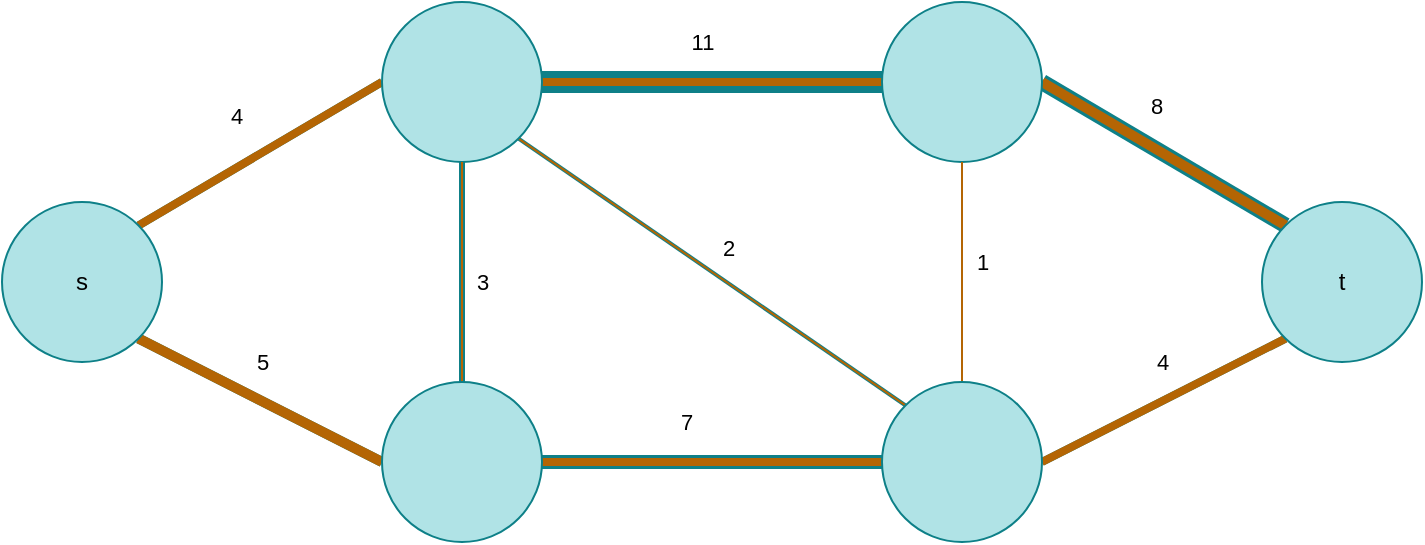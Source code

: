 <mxfile version="22.0.3" type="device">
  <diagram name="Page-1" id="T056iehUaS95CJMh_BP8">
    <mxGraphModel dx="978" dy="606" grid="1" gridSize="10" guides="1" tooltips="1" connect="1" arrows="1" fold="1" page="1" pageScale="1" pageWidth="850" pageHeight="1100" math="0" shadow="0">
      <root>
        <mxCell id="0" />
        <mxCell id="1" parent="0" />
        <mxCell id="PDTK7J7_7vNrOHm4Lep4-7" style="rounded=0;orthogonalLoop=1;jettySize=auto;html=1;entryX=0;entryY=0.5;entryDx=0;entryDy=0;fillColor=#b0e3e6;strokeColor=#0e8088;strokeWidth=4;exitX=1;exitY=0;exitDx=0;exitDy=0;endArrow=none;endFill=0;" parent="1" source="PDTK7J7_7vNrOHm4Lep4-1" target="PDTK7J7_7vNrOHm4Lep4-2" edge="1">
          <mxGeometry relative="1" as="geometry" />
        </mxCell>
        <mxCell id="PDTK7J7_7vNrOHm4Lep4-16" value="4" style="edgeLabel;html=1;align=center;verticalAlign=middle;resizable=0;points=[];" parent="PDTK7J7_7vNrOHm4Lep4-7" vertex="1" connectable="0">
          <mxGeometry x="-0.115" y="2" relative="1" as="geometry">
            <mxPoint x="-4" y="-22" as="offset" />
          </mxGeometry>
        </mxCell>
        <mxCell id="PDTK7J7_7vNrOHm4Lep4-8" style="rounded=0;orthogonalLoop=1;jettySize=auto;html=1;exitX=1;exitY=1;exitDx=0;exitDy=0;entryX=0;entryY=0.5;entryDx=0;entryDy=0;fillColor=#b0e3e6;strokeColor=#0e8088;strokeWidth=5;endArrow=none;endFill=0;" parent="1" source="PDTK7J7_7vNrOHm4Lep4-1" target="PDTK7J7_7vNrOHm4Lep4-3" edge="1">
          <mxGeometry relative="1" as="geometry" />
        </mxCell>
        <mxCell id="PDTK7J7_7vNrOHm4Lep4-17" value="5" style="edgeLabel;html=1;align=center;verticalAlign=middle;resizable=0;points=[];" parent="PDTK7J7_7vNrOHm4Lep4-8" vertex="1" connectable="0">
          <mxGeometry x="-0.121" y="-2" relative="1" as="geometry">
            <mxPoint x="9" y="-17" as="offset" />
          </mxGeometry>
        </mxCell>
        <mxCell id="7TlkkxIWEXhtqGjQbkQW-2" style="rounded=0;orthogonalLoop=1;jettySize=auto;html=1;exitX=1;exitY=0;exitDx=0;exitDy=0;entryX=0;entryY=0.5;entryDx=0;entryDy=0;strokeWidth=4;fillColor=#fad7ac;strokeColor=#b46504;endArrow=none;endFill=0;" parent="1" source="PDTK7J7_7vNrOHm4Lep4-1" target="PDTK7J7_7vNrOHm4Lep4-2" edge="1">
          <mxGeometry relative="1" as="geometry" />
        </mxCell>
        <mxCell id="7TlkkxIWEXhtqGjQbkQW-5" style="rounded=0;orthogonalLoop=1;jettySize=auto;html=1;exitX=1;exitY=1;exitDx=0;exitDy=0;entryX=0;entryY=0.5;entryDx=0;entryDy=0;strokeWidth=5;fillColor=#fad7ac;strokeColor=#b46504;endArrow=none;endFill=0;" parent="1" source="PDTK7J7_7vNrOHm4Lep4-1" target="PDTK7J7_7vNrOHm4Lep4-3" edge="1">
          <mxGeometry relative="1" as="geometry" />
        </mxCell>
        <mxCell id="PDTK7J7_7vNrOHm4Lep4-1" value="s" style="ellipse;whiteSpace=wrap;html=1;aspect=fixed;fillColor=#b0e3e6;strokeColor=#0e8088;" parent="1" vertex="1">
          <mxGeometry x="60" y="210" width="80" height="80" as="geometry" />
        </mxCell>
        <mxCell id="PDTK7J7_7vNrOHm4Lep4-10" style="edgeStyle=orthogonalEdgeStyle;rounded=0;orthogonalLoop=1;jettySize=auto;html=1;exitX=1;exitY=0.5;exitDx=0;exitDy=0;entryX=0;entryY=0.5;entryDx=0;entryDy=0;fillColor=#b0e3e6;strokeColor=#0e8088;strokeWidth=11;endArrow=none;endFill=0;" parent="1" source="PDTK7J7_7vNrOHm4Lep4-2" target="PDTK7J7_7vNrOHm4Lep4-4" edge="1">
          <mxGeometry relative="1" as="geometry" />
        </mxCell>
        <mxCell id="PDTK7J7_7vNrOHm4Lep4-20" value="11" style="edgeLabel;html=1;align=center;verticalAlign=middle;resizable=0;points=[];" parent="PDTK7J7_7vNrOHm4Lep4-10" vertex="1" connectable="0">
          <mxGeometry x="0.188" y="1" relative="1" as="geometry">
            <mxPoint x="-21" y="-19" as="offset" />
          </mxGeometry>
        </mxCell>
        <mxCell id="PDTK7J7_7vNrOHm4Lep4-13" style="rounded=0;orthogonalLoop=1;jettySize=auto;html=1;entryX=0;entryY=0;entryDx=0;entryDy=0;fillColor=#b0e3e6;strokeColor=#0e8088;strokeWidth=2;exitX=1;exitY=1;exitDx=0;exitDy=0;endArrow=none;endFill=0;" parent="1" source="PDTK7J7_7vNrOHm4Lep4-2" target="PDTK7J7_7vNrOHm4Lep4-5" edge="1">
          <mxGeometry relative="1" as="geometry" />
        </mxCell>
        <mxCell id="PDTK7J7_7vNrOHm4Lep4-19" value="2" style="edgeLabel;html=1;align=center;verticalAlign=middle;resizable=0;points=[];" parent="PDTK7J7_7vNrOHm4Lep4-13" vertex="1" connectable="0">
          <mxGeometry x="0.029" y="2" relative="1" as="geometry">
            <mxPoint x="4" y="-13" as="offset" />
          </mxGeometry>
        </mxCell>
        <mxCell id="7TlkkxIWEXhtqGjQbkQW-3" style="edgeStyle=orthogonalEdgeStyle;rounded=0;orthogonalLoop=1;jettySize=auto;html=1;strokeWidth=4;fillColor=#fad7ac;strokeColor=#b46504;endArrow=none;endFill=0;" parent="1" source="PDTK7J7_7vNrOHm4Lep4-2" target="PDTK7J7_7vNrOHm4Lep4-4" edge="1">
          <mxGeometry relative="1" as="geometry" />
        </mxCell>
        <mxCell id="7TlkkxIWEXhtqGjQbkQW-9" style="rounded=0;orthogonalLoop=1;jettySize=auto;html=1;exitX=1;exitY=1;exitDx=0;exitDy=0;entryX=0;entryY=0;entryDx=0;entryDy=0;fillColor=#fad7ac;strokeColor=#b46504;endArrow=none;endFill=0;" parent="1" source="PDTK7J7_7vNrOHm4Lep4-2" target="PDTK7J7_7vNrOHm4Lep4-5" edge="1">
          <mxGeometry relative="1" as="geometry" />
        </mxCell>
        <mxCell id="PDTK7J7_7vNrOHm4Lep4-2" value="" style="ellipse;whiteSpace=wrap;html=1;aspect=fixed;fillColor=#b0e3e6;strokeColor=#0e8088;" parent="1" vertex="1">
          <mxGeometry x="250" y="110" width="80" height="80" as="geometry" />
        </mxCell>
        <mxCell id="PDTK7J7_7vNrOHm4Lep4-9" style="edgeStyle=orthogonalEdgeStyle;rounded=0;orthogonalLoop=1;jettySize=auto;html=1;exitX=1;exitY=0.5;exitDx=0;exitDy=0;fillColor=#b0e3e6;strokeColor=#0e8088;strokeWidth=7;endArrow=none;endFill=0;" parent="1" source="PDTK7J7_7vNrOHm4Lep4-3" target="PDTK7J7_7vNrOHm4Lep4-5" edge="1">
          <mxGeometry relative="1" as="geometry" />
        </mxCell>
        <mxCell id="PDTK7J7_7vNrOHm4Lep4-21" value="7" style="edgeLabel;html=1;align=center;verticalAlign=middle;resizable=0;points=[];" parent="PDTK7J7_7vNrOHm4Lep4-9" vertex="1" connectable="0">
          <mxGeometry x="-0.153" y="2" relative="1" as="geometry">
            <mxPoint y="-18" as="offset" />
          </mxGeometry>
        </mxCell>
        <mxCell id="PDTK7J7_7vNrOHm4Lep4-11" style="edgeStyle=orthogonalEdgeStyle;rounded=0;orthogonalLoop=1;jettySize=auto;html=1;exitX=0.5;exitY=0;exitDx=0;exitDy=0;fillColor=#b0e3e6;strokeColor=#0e8088;strokeWidth=3;endArrow=none;endFill=0;" parent="1" source="PDTK7J7_7vNrOHm4Lep4-3" target="PDTK7J7_7vNrOHm4Lep4-2" edge="1">
          <mxGeometry relative="1" as="geometry" />
        </mxCell>
        <mxCell id="PDTK7J7_7vNrOHm4Lep4-18" value="3" style="edgeLabel;html=1;align=center;verticalAlign=middle;resizable=0;points=[];" parent="PDTK7J7_7vNrOHm4Lep4-11" vertex="1" connectable="0">
          <mxGeometry x="-0.127" y="4" relative="1" as="geometry">
            <mxPoint x="14" y="-2" as="offset" />
          </mxGeometry>
        </mxCell>
        <mxCell id="7TlkkxIWEXhtqGjQbkQW-6" style="edgeStyle=orthogonalEdgeStyle;rounded=0;orthogonalLoop=1;jettySize=auto;html=1;exitX=1;exitY=0.5;exitDx=0;exitDy=0;entryX=0;entryY=0.5;entryDx=0;entryDy=0;fillColor=#fad7ac;strokeColor=#b46504;strokeWidth=4;endArrow=none;endFill=0;" parent="1" source="PDTK7J7_7vNrOHm4Lep4-3" target="PDTK7J7_7vNrOHm4Lep4-5" edge="1">
          <mxGeometry relative="1" as="geometry" />
        </mxCell>
        <mxCell id="7TlkkxIWEXhtqGjQbkQW-8" style="edgeStyle=orthogonalEdgeStyle;rounded=0;orthogonalLoop=1;jettySize=auto;html=1;exitX=0.5;exitY=0;exitDx=0;exitDy=0;entryX=0.5;entryY=1;entryDx=0;entryDy=0;fillColor=#fad7ac;strokeColor=#b46504;endArrow=none;endFill=0;" parent="1" source="PDTK7J7_7vNrOHm4Lep4-3" target="PDTK7J7_7vNrOHm4Lep4-2" edge="1">
          <mxGeometry relative="1" as="geometry" />
        </mxCell>
        <mxCell id="PDTK7J7_7vNrOHm4Lep4-3" value="" style="ellipse;whiteSpace=wrap;html=1;aspect=fixed;fillColor=#b0e3e6;strokeColor=#0e8088;" parent="1" vertex="1">
          <mxGeometry x="250" y="300" width="80" height="80" as="geometry" />
        </mxCell>
        <mxCell id="PDTK7J7_7vNrOHm4Lep4-12" style="edgeStyle=orthogonalEdgeStyle;rounded=0;orthogonalLoop=1;jettySize=auto;html=1;fillColor=#b0e3e6;strokeColor=#0e8088;strokeWidth=1;exitX=0.5;exitY=0;exitDx=0;exitDy=0;entryX=0.5;entryY=1;entryDx=0;entryDy=0;endArrow=none;endFill=0;" parent="1" source="PDTK7J7_7vNrOHm4Lep4-5" target="PDTK7J7_7vNrOHm4Lep4-4" edge="1">
          <mxGeometry relative="1" as="geometry">
            <mxPoint x="570" y="200" as="targetPoint" />
          </mxGeometry>
        </mxCell>
        <mxCell id="7TlkkxIWEXhtqGjQbkQW-1" value="1" style="edgeLabel;html=1;align=center;verticalAlign=middle;resizable=0;points=[];" parent="PDTK7J7_7vNrOHm4Lep4-12" vertex="1" connectable="0">
          <mxGeometry x="-0.054" y="4" relative="1" as="geometry">
            <mxPoint x="14" y="-8" as="offset" />
          </mxGeometry>
        </mxCell>
        <mxCell id="PDTK7J7_7vNrOHm4Lep4-15" style="rounded=0;orthogonalLoop=1;jettySize=auto;html=1;entryX=0;entryY=0;entryDx=0;entryDy=0;fillColor=#b0e3e6;strokeColor=#0e8088;strokeWidth=8;exitX=1;exitY=0.5;exitDx=0;exitDy=0;endArrow=none;endFill=0;" parent="1" source="PDTK7J7_7vNrOHm4Lep4-4" target="PDTK7J7_7vNrOHm4Lep4-6" edge="1">
          <mxGeometry relative="1" as="geometry" />
        </mxCell>
        <mxCell id="PDTK7J7_7vNrOHm4Lep4-23" value="8" style="edgeLabel;html=1;align=center;verticalAlign=middle;resizable=0;points=[];" parent="PDTK7J7_7vNrOHm4Lep4-15" vertex="1" connectable="0">
          <mxGeometry x="-0.079" y="2" relative="1" as="geometry">
            <mxPoint y="-20" as="offset" />
          </mxGeometry>
        </mxCell>
        <mxCell id="7TlkkxIWEXhtqGjQbkQW-4" style="rounded=0;orthogonalLoop=1;jettySize=auto;html=1;exitX=1;exitY=0.5;exitDx=0;exitDy=0;entryX=0;entryY=0;entryDx=0;entryDy=0;strokeWidth=5;fillColor=#fad7ac;strokeColor=#b46504;endArrow=none;endFill=0;" parent="1" source="PDTK7J7_7vNrOHm4Lep4-4" target="PDTK7J7_7vNrOHm4Lep4-6" edge="1">
          <mxGeometry relative="1" as="geometry" />
        </mxCell>
        <mxCell id="PDTK7J7_7vNrOHm4Lep4-4" value="" style="ellipse;whiteSpace=wrap;html=1;aspect=fixed;fillColor=#b0e3e6;strokeColor=#0e8088;" parent="1" vertex="1">
          <mxGeometry x="500" y="110" width="80" height="80" as="geometry" />
        </mxCell>
        <mxCell id="PDTK7J7_7vNrOHm4Lep4-14" style="rounded=0;orthogonalLoop=1;jettySize=auto;html=1;exitX=1;exitY=0.5;exitDx=0;exitDy=0;entryX=0;entryY=1;entryDx=0;entryDy=0;fillColor=#b0e3e6;strokeColor=#0e8088;strokeWidth=4;endArrow=none;endFill=0;" parent="1" source="PDTK7J7_7vNrOHm4Lep4-5" target="PDTK7J7_7vNrOHm4Lep4-6" edge="1">
          <mxGeometry relative="1" as="geometry" />
        </mxCell>
        <mxCell id="PDTK7J7_7vNrOHm4Lep4-22" value="4" style="edgeLabel;html=1;align=center;verticalAlign=middle;resizable=0;points=[];" parent="PDTK7J7_7vNrOHm4Lep4-14" vertex="1" connectable="0">
          <mxGeometry x="0.048" y="-5" relative="1" as="geometry">
            <mxPoint x="-6" y="-22" as="offset" />
          </mxGeometry>
        </mxCell>
        <mxCell id="7TlkkxIWEXhtqGjQbkQW-7" style="rounded=0;orthogonalLoop=1;jettySize=auto;html=1;exitX=1;exitY=0.5;exitDx=0;exitDy=0;entryX=0;entryY=1;entryDx=0;entryDy=0;strokeWidth=4;fillColor=#fad7ac;strokeColor=#b46504;endArrow=none;endFill=0;" parent="1" source="PDTK7J7_7vNrOHm4Lep4-5" target="PDTK7J7_7vNrOHm4Lep4-6" edge="1">
          <mxGeometry relative="1" as="geometry" />
        </mxCell>
        <mxCell id="7TlkkxIWEXhtqGjQbkQW-10" style="edgeStyle=orthogonalEdgeStyle;rounded=0;orthogonalLoop=1;jettySize=auto;html=1;exitX=0.5;exitY=0;exitDx=0;exitDy=0;fillColor=#fad7ac;strokeColor=#b46504;endArrow=none;endFill=0;" parent="1" source="PDTK7J7_7vNrOHm4Lep4-5" target="PDTK7J7_7vNrOHm4Lep4-4" edge="1">
          <mxGeometry relative="1" as="geometry" />
        </mxCell>
        <mxCell id="PDTK7J7_7vNrOHm4Lep4-5" value="" style="ellipse;whiteSpace=wrap;html=1;aspect=fixed;fillColor=#b0e3e6;strokeColor=#0e8088;" parent="1" vertex="1">
          <mxGeometry x="500" y="300" width="80" height="80" as="geometry" />
        </mxCell>
        <mxCell id="PDTK7J7_7vNrOHm4Lep4-6" value="t" style="ellipse;whiteSpace=wrap;html=1;aspect=fixed;fillColor=#b0e3e6;strokeColor=#0e8088;" parent="1" vertex="1">
          <mxGeometry x="690" y="210" width="80" height="80" as="geometry" />
        </mxCell>
      </root>
    </mxGraphModel>
  </diagram>
</mxfile>
